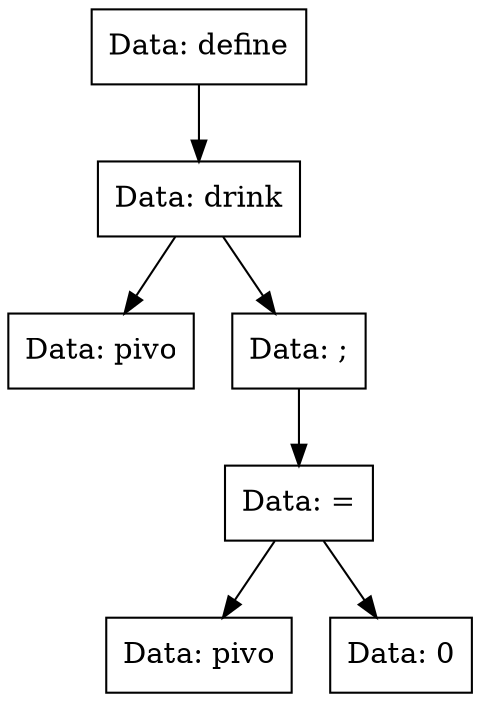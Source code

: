 digraph drink{
Node0x558e338cbfa0[shape="record", label="Data: define"];
Node0x558e338cc400[shape="record", label="Data: drink"];
Node0x558e338cc130[shape="record", label="Data: pivo"];
Node0x558e338cc400->Node0x558e338cc130;
Node0x558e338cbf00[shape="record", label="Data: ;"];
Node0x558e338cc0e0[shape="record", label="Data: ="];
Node0x558e338cc1d0[shape="record", label="Data: pivo"];
Node0x558e338cc0e0->Node0x558e338cc1d0;
Node0x558e338cbff0[shape="record", label="Data: 0"];
Node0x558e338cc0e0->Node0x558e338cbff0;
Node0x558e338cbf00->Node0x558e338cc0e0;
Node0x558e338cc400->Node0x558e338cbf00;
Node0x558e338cbfa0->Node0x558e338cc400;
}